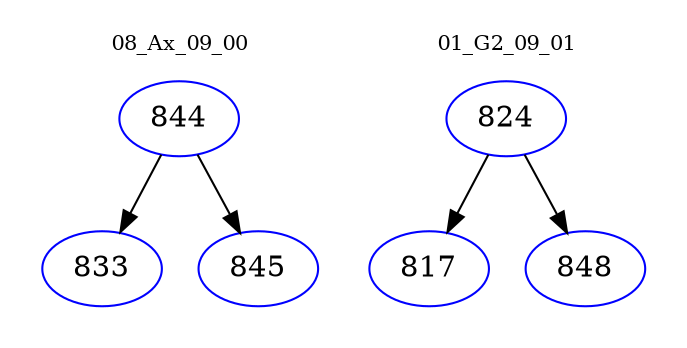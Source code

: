 digraph{
subgraph cluster_0 {
color = white
label = "08_Ax_09_00";
fontsize=10;
T0_844 [label="844", color="blue"]
T0_844 -> T0_833 [color="black"]
T0_833 [label="833", color="blue"]
T0_844 -> T0_845 [color="black"]
T0_845 [label="845", color="blue"]
}
subgraph cluster_1 {
color = white
label = "01_G2_09_01";
fontsize=10;
T1_824 [label="824", color="blue"]
T1_824 -> T1_817 [color="black"]
T1_817 [label="817", color="blue"]
T1_824 -> T1_848 [color="black"]
T1_848 [label="848", color="blue"]
}
}
